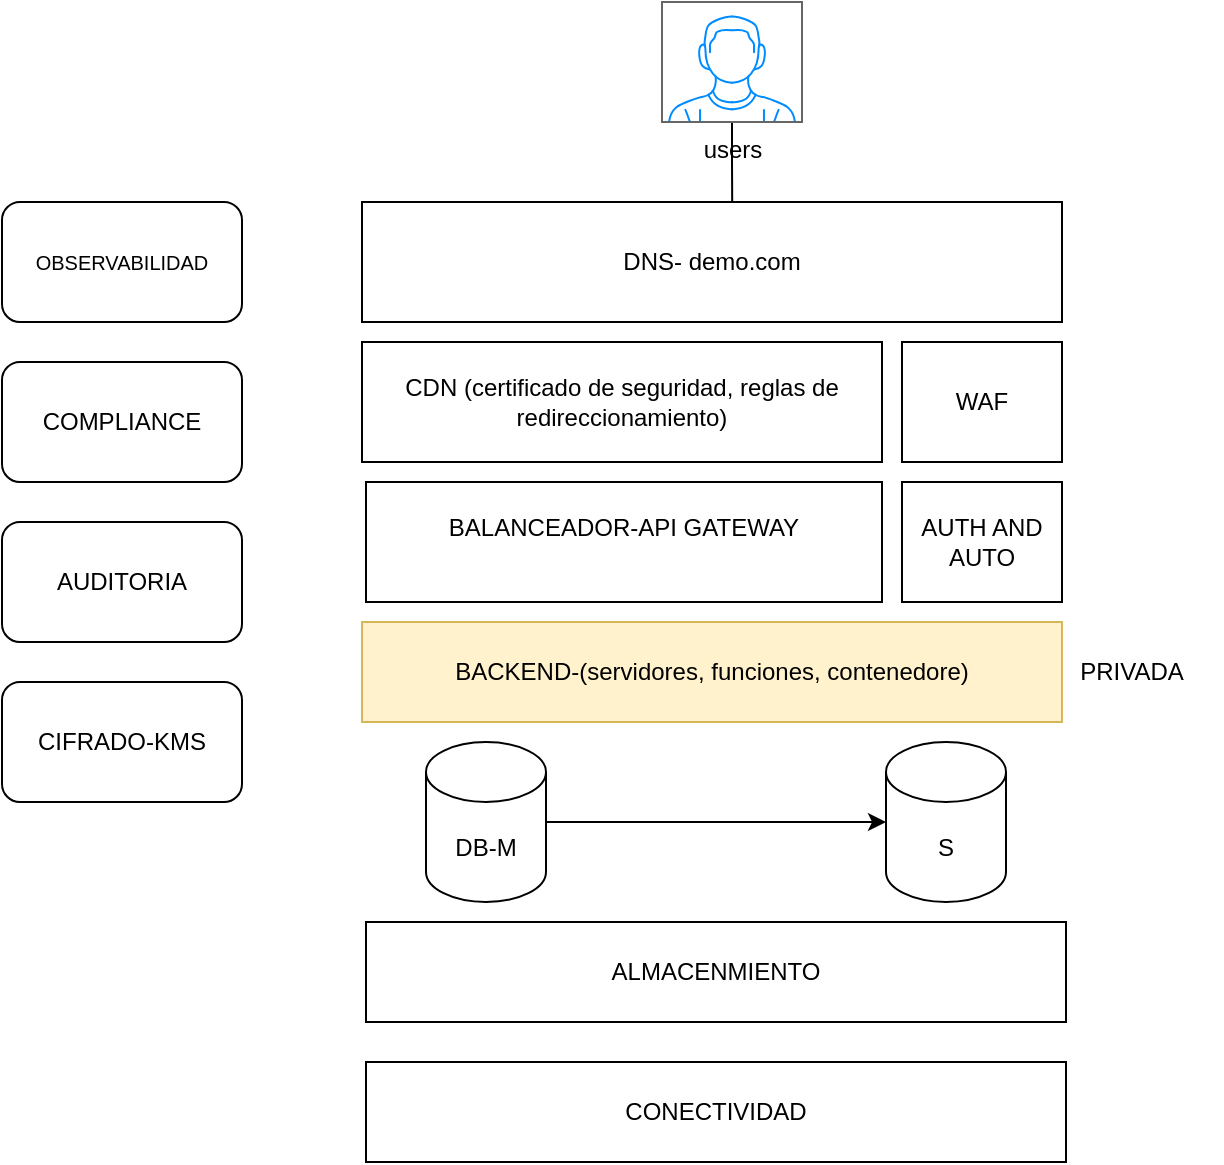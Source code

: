<mxfile version="21.7.5" type="github">
  <diagram name="Page-1" id="f7bl19VHP47R1WXlkz93">
    <mxGraphModel dx="1050" dy="566" grid="1" gridSize="10" guides="1" tooltips="1" connect="1" arrows="1" fold="1" page="1" pageScale="1" pageWidth="850" pageHeight="1100" math="0" shadow="0">
      <root>
        <mxCell id="0" />
        <mxCell id="1" parent="0" />
        <mxCell id="Kl4VBvjjT9QJ_ADB6XCW-11" style="edgeStyle=orthogonalEdgeStyle;rounded=0;orthogonalLoop=1;jettySize=auto;html=1;entryX=0.529;entryY=0.167;entryDx=0;entryDy=0;entryPerimeter=0;" edge="1" parent="1" source="Kl4VBvjjT9QJ_ADB6XCW-1" target="Kl4VBvjjT9QJ_ADB6XCW-4">
          <mxGeometry relative="1" as="geometry" />
        </mxCell>
        <mxCell id="Kl4VBvjjT9QJ_ADB6XCW-1" value="users" style="verticalLabelPosition=bottom;shadow=0;dashed=0;align=center;html=1;verticalAlign=top;strokeWidth=1;shape=mxgraph.mockup.containers.userMale;strokeColor=#666666;strokeColor2=#008cff;" vertex="1" parent="1">
          <mxGeometry x="380" y="60" width="70" height="60" as="geometry" />
        </mxCell>
        <mxCell id="Kl4VBvjjT9QJ_ADB6XCW-4" value="DNS- demo.com" style="rounded=0;whiteSpace=wrap;html=1;" vertex="1" parent="1">
          <mxGeometry x="230" y="160" width="350" height="60" as="geometry" />
        </mxCell>
        <mxCell id="Kl4VBvjjT9QJ_ADB6XCW-5" value="CDN (certificado de seguridad, reglas de redireccionamiento)" style="rounded=0;whiteSpace=wrap;html=1;" vertex="1" parent="1">
          <mxGeometry x="230" y="230" width="260" height="60" as="geometry" />
        </mxCell>
        <mxCell id="Kl4VBvjjT9QJ_ADB6XCW-7" value="WAF" style="rounded=0;whiteSpace=wrap;html=1;" vertex="1" parent="1">
          <mxGeometry x="500" y="230" width="80" height="60" as="geometry" />
        </mxCell>
        <mxCell id="Kl4VBvjjT9QJ_ADB6XCW-8" value="&lt;div&gt;BALANCEADOR-API GATEWAY&lt;/div&gt;&lt;div&gt;&lt;br&gt;&lt;/div&gt;" style="rounded=0;whiteSpace=wrap;html=1;" vertex="1" parent="1">
          <mxGeometry x="232" y="300" width="258" height="60" as="geometry" />
        </mxCell>
        <mxCell id="Kl4VBvjjT9QJ_ADB6XCW-9" value="AUTH AND AUTO" style="rounded=0;whiteSpace=wrap;html=1;" vertex="1" parent="1">
          <mxGeometry x="500" y="300" width="80" height="60" as="geometry" />
        </mxCell>
        <mxCell id="Kl4VBvjjT9QJ_ADB6XCW-10" value="&lt;div&gt;BACKEND-(servidores, funciones, contenedore)&lt;/div&gt;" style="rounded=0;whiteSpace=wrap;html=1;fillColor=#fff2cc;strokeColor=#d6b656;" vertex="1" parent="1">
          <mxGeometry x="230" y="370" width="350" height="50" as="geometry" />
        </mxCell>
        <mxCell id="Kl4VBvjjT9QJ_ADB6XCW-12" value="&lt;div&gt;PRIVADA&lt;br&gt;&lt;/div&gt;" style="text;html=1;strokeColor=none;fillColor=none;align=center;verticalAlign=middle;whiteSpace=wrap;rounded=0;" vertex="1" parent="1">
          <mxGeometry x="570" y="370" width="90" height="50" as="geometry" />
        </mxCell>
        <mxCell id="Kl4VBvjjT9QJ_ADB6XCW-15" style="edgeStyle=orthogonalEdgeStyle;rounded=0;orthogonalLoop=1;jettySize=auto;html=1;" edge="1" parent="1" source="Kl4VBvjjT9QJ_ADB6XCW-13" target="Kl4VBvjjT9QJ_ADB6XCW-14">
          <mxGeometry relative="1" as="geometry" />
        </mxCell>
        <mxCell id="Kl4VBvjjT9QJ_ADB6XCW-13" value="DB-M" style="shape=cylinder3;whiteSpace=wrap;html=1;boundedLbl=1;backgroundOutline=1;size=15;" vertex="1" parent="1">
          <mxGeometry x="262" y="430" width="60" height="80" as="geometry" />
        </mxCell>
        <mxCell id="Kl4VBvjjT9QJ_ADB6XCW-14" value="S" style="shape=cylinder3;whiteSpace=wrap;html=1;boundedLbl=1;backgroundOutline=1;size=15;" vertex="1" parent="1">
          <mxGeometry x="492" y="430" width="60" height="80" as="geometry" />
        </mxCell>
        <mxCell id="Kl4VBvjjT9QJ_ADB6XCW-16" value="ALMACENMIENTO" style="rounded=0;whiteSpace=wrap;html=1;" vertex="1" parent="1">
          <mxGeometry x="232" y="520" width="350" height="50" as="geometry" />
        </mxCell>
        <mxCell id="Kl4VBvjjT9QJ_ADB6XCW-17" value="CONECTIVIDAD" style="rounded=0;whiteSpace=wrap;html=1;" vertex="1" parent="1">
          <mxGeometry x="232" y="590" width="350" height="50" as="geometry" />
        </mxCell>
        <mxCell id="Kl4VBvjjT9QJ_ADB6XCW-19" value="&lt;font size=&quot;1&quot;&gt;OBSERVABILIDAD&lt;/font&gt;" style="rounded=1;whiteSpace=wrap;html=1;" vertex="1" parent="1">
          <mxGeometry x="50" y="160" width="120" height="60" as="geometry" />
        </mxCell>
        <mxCell id="Kl4VBvjjT9QJ_ADB6XCW-20" value="COMPLIANCE" style="rounded=1;whiteSpace=wrap;html=1;" vertex="1" parent="1">
          <mxGeometry x="50" y="240" width="120" height="60" as="geometry" />
        </mxCell>
        <mxCell id="Kl4VBvjjT9QJ_ADB6XCW-21" value="AUDITORIA" style="rounded=1;whiteSpace=wrap;html=1;" vertex="1" parent="1">
          <mxGeometry x="50" y="320" width="120" height="60" as="geometry" />
        </mxCell>
        <mxCell id="Kl4VBvjjT9QJ_ADB6XCW-22" value="CIFRADO-KMS" style="rounded=1;whiteSpace=wrap;html=1;" vertex="1" parent="1">
          <mxGeometry x="50" y="400" width="120" height="60" as="geometry" />
        </mxCell>
      </root>
    </mxGraphModel>
  </diagram>
</mxfile>
